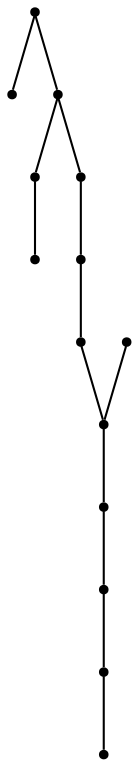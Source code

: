 graph {
  node [shape=point,comment="{\"directed\":false,\"doi\":\"10.1007/978-3-642-11805-0_10\",\"figure\":\"12 (16)\"}"]

  v0 [pos="1483.4156048264613,2230.709588414972"]
  v1 [pos="1438.382135542049,2230.709715617787"]
  v2 [pos="1528.4491059236748,2230.709588414972"]
  v3 [pos="1573.4825752080874,2230.709715617787"]
  v4 [pos="1618.5161399309025,2230.709715617787"]
  v5 [pos="1528.5116180774776,2328.3076013044874"]
  v6 [pos="1528.4491059236748,2350.7533647017044"]
  v7 [pos="1528.5116180774778,2320.804797710072"]
  v8 [pos="1528.5116180774776,2313.302248521284"]
  v9 [pos="1528.4491059236748,2290.731508359042"]
  v10 [pos="1528.5116180774778,2268.2858085632324"]
  v11 [pos="1528.5116180774778,2260.7830049688164"]
  v12 [pos="1528.5116180774778,2253.280328577215"]
  v13 [pos="1483.4156048264613,2290.731508359042"]

  v0 -- v1 [id="-1",pos="1483.4156048264613,2230.709588414972 1438.382135542049,2230.709715617787 1438.382135542049,2230.709715617787 1438.382135542049,2230.709715617787"]
  v0 -- v2 [id="-3",pos="1483.4156048264613,2230.709588414972 1528.4491059236748,2230.709588414972 1528.4491059236748,2230.709588414972 1528.4491059236748,2230.709588414972"]
  v2 -- v3 [id="-4",pos="1528.4491059236748,2230.709588414972 1573.4825752080874,2230.709715617787 1573.4825752080874,2230.709715617787 1573.4825752080874,2230.709715617787"]
  v3 -- v4 [id="-5",pos="1573.4825752080874,2230.709715617787 1618.5161399309025,2230.709715617787 1618.5161399309025,2230.709715617787 1618.5161399309025,2230.709715617787"]
  v13 -- v9 [id="-6",pos="1483.4156048264613,2290.731508359042 1528.4491059236748,2290.731508359042 1528.4491059236748,2290.731508359042 1528.4491059236748,2290.731508359042"]
  v2 -- v12 [id="-11",pos="1528.4491059236748,2230.709588414972 1528.5116180774778,2253.280328577215 1528.5116180774778,2253.280328577215 1528.5116180774778,2253.280328577215"]
  v12 -- v11 [id="-12",pos="1528.5116180774778,2253.280328577215 1528.5116180774778,2260.7830049688164 1528.5116180774778,2260.7830049688164 1528.5116180774778,2260.7830049688164"]
  v11 -- v10 [id="-13",pos="1528.5116180774778,2260.7830049688164 1528.5116180774778,2268.2858085632324 1528.5116180774778,2268.2858085632324 1528.5116180774778,2268.2858085632324"]
  v10 -- v9 [id="-14",pos="1528.5116180774778,2268.2858085632324 1528.4491059236748,2290.731508359042 1528.4491059236748,2290.731508359042 1528.4491059236748,2290.731508359042"]
  v9 -- v8 [id="-15",pos="1528.4491059236748,2290.731508359042 1528.5116180774776,2313.302248521284 1528.5116180774776,2313.302248521284 1528.5116180774776,2313.302248521284"]
  v8 -- v7 [id="-16",pos="1528.5116180774776,2313.302248521284 1528.5116180774778,2320.804797710072 1528.5116180774778,2320.804797710072 1528.5116180774778,2320.804797710072"]
  v7 -- v5 [id="-17",pos="1528.5116180774778,2320.804797710072 1528.5116180774776,2328.3076013044874 1528.5116180774776,2328.3076013044874 1528.5116180774776,2328.3076013044874"]
  v5 -- v6 [id="-18",pos="1528.5116180774776,2328.3076013044874 1528.4491059236748,2350.7533647017044 1528.4491059236748,2350.7533647017044 1528.4491059236748,2350.7533647017044"]
}